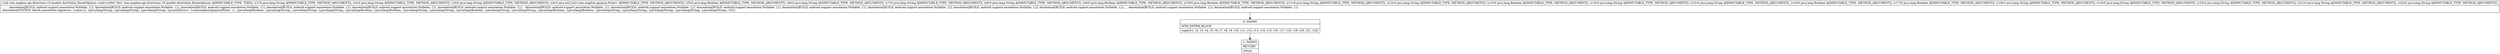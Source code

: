 digraph "CFG forcom.mapbox.api.directions.v5.models.AutoValue_RouteOptions.\<init\>(Ljava\/lang\/String;Ljava\/lang\/String;Ljava\/lang\/String;Ljava\/util\/List;Ljava\/lang\/Boolean;Ljava\/lang\/String;Ljava\/lang\/String;Ljava\/lang\/String;Ljava\/lang\/Boolean;Ljava\/lang\/Boolean;Ljava\/lang\/String;Ljava\/lang\/String;Ljava\/lang\/Boolean;Ljava\/lang\/String;Ljava\/lang\/String;Ljava\/lang\/Boolean;Ljava\/lang\/Boolean;Ljava\/lang\/String;Ljava\/lang\/String;Ljava\/lang\/String;Ljava\/lang\/String;Ljava\/lang\/String;)V" {
Node_0 [shape=record,label="{0\:\ 0x0000|MTH_ENTER_BLOCK\l|super(r1, r2, r3, r4, r5, r6, r7, r8, r9, r10, r11, r12, r13, r14, r15, r16, r17, r18, r19, r20, r21, r22)\l}"];
Node_1 [shape=record,label="{1\:\ 0x0003|RETURN\l|return\l}"];
MethodNode[shape=record,label="{void com.mapbox.api.directions.v5.models.AutoValue_RouteOptions.\<init\>((r0v0 'this' com.mapbox.api.directions.v5.models.AutoValue_RouteOptions A[IMMUTABLE_TYPE, THIS]), (r1v0 java.lang.String A[IMMUTABLE_TYPE, METHOD_ARGUMENT]), (r2v0 java.lang.String A[IMMUTABLE_TYPE, METHOD_ARGUMENT]), (r3v0 java.lang.String A[IMMUTABLE_TYPE, METHOD_ARGUMENT]), (r4v0 java.util.List\<com.mapbox.geojson.Point\> A[IMMUTABLE_TYPE, METHOD_ARGUMENT]), (r5v0 java.lang.Boolean A[IMMUTABLE_TYPE, METHOD_ARGUMENT]), (r6v0 java.lang.String A[IMMUTABLE_TYPE, METHOD_ARGUMENT]), (r7v0 java.lang.String A[IMMUTABLE_TYPE, METHOD_ARGUMENT]), (r8v0 java.lang.String A[IMMUTABLE_TYPE, METHOD_ARGUMENT]), (r9v0 java.lang.Boolean A[IMMUTABLE_TYPE, METHOD_ARGUMENT]), (r10v0 java.lang.Boolean A[IMMUTABLE_TYPE, METHOD_ARGUMENT]), (r11v0 java.lang.String A[IMMUTABLE_TYPE, METHOD_ARGUMENT]), (r12v0 java.lang.String A[IMMUTABLE_TYPE, METHOD_ARGUMENT]), (r13v0 java.lang.Boolean A[IMMUTABLE_TYPE, METHOD_ARGUMENT]), (r14v0 java.lang.String A[IMMUTABLE_TYPE, METHOD_ARGUMENT]), (r15v0 java.lang.String A[IMMUTABLE_TYPE, METHOD_ARGUMENT]), (r16v0 java.lang.Boolean A[IMMUTABLE_TYPE, METHOD_ARGUMENT]), (r17v0 java.lang.Boolean A[IMMUTABLE_TYPE, METHOD_ARGUMENT]), (r18v0 java.lang.String A[IMMUTABLE_TYPE, METHOD_ARGUMENT]), (r19v0 java.lang.String A[IMMUTABLE_TYPE, METHOD_ARGUMENT]), (r20v0 java.lang.String A[IMMUTABLE_TYPE, METHOD_ARGUMENT]), (r21v0 java.lang.String A[IMMUTABLE_TYPE, METHOD_ARGUMENT]), (r22v0 java.lang.String A[IMMUTABLE_TYPE, METHOD_ARGUMENT]))  | , , , , Annotation[BUILD, android.support.annotation.Nullable, \{\}], Annotation[BUILD, android.support.annotation.Nullable, \{\}], Annotation[BUILD, android.support.annotation.Nullable, \{\}], Annotation[BUILD, android.support.annotation.Nullable, \{\}], Annotation[BUILD, android.support.annotation.Nullable, \{\}], Annotation[BUILD, android.support.annotation.Nullable, \{\}], , Annotation[BUILD, android.support.annotation.Nullable, \{\}], Annotation[BUILD, android.support.annotation.Nullable, \{\}], Annotation[BUILD, android.support.annotation.Nullable, \{\}], Annotation[BUILD, android.support.annotation.Nullable, \{\}], Annotation[BUILD, android.support.annotation.Nullable, \{\}], Annotation[BUILD, android.support.annotation.Nullable, \{\}], Annotation[BUILD, android.support.annotation.Nullable, \{\}], , , Annotation[BUILD, android.support.annotation.Nullable, \{\}], Annotation[BUILD, android.support.annotation.Nullable, \{\}]\lAnnotation[SYSTEM, dalvik.annotation.Signature, \{value=[(, Ljava\/lang\/String;, Ljava\/lang\/String;, Ljava\/lang\/String;, Ljava\/util\/List\<, Lcom\/mapbox\/geojson\/Point;, \>;, Ljava\/lang\/Boolean;, Ljava\/lang\/String;, Ljava\/lang\/String;, Ljava\/lang\/String;, Ljava\/lang\/Boolean;, Ljava\/lang\/Boolean;, Ljava\/lang\/String;, Ljava\/lang\/String;, Ljava\/lang\/Boolean;, Ljava\/lang\/String;, Ljava\/lang\/String;, Ljava\/lang\/Boolean;, Ljava\/lang\/Boolean;, Ljava\/lang\/String;, Ljava\/lang\/String;, Ljava\/lang\/String;, Ljava\/lang\/String;, Ljava\/lang\/String;, )V]\}]\l}"];
MethodNode -> Node_0;
Node_0 -> Node_1;
}

